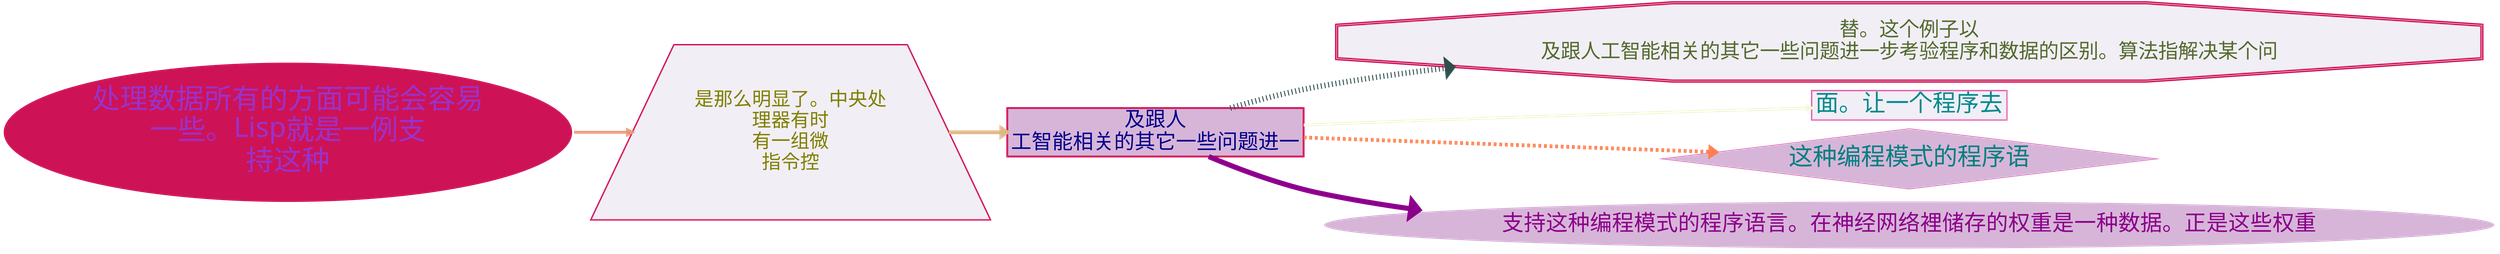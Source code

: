strict digraph "" {
	graph [bb="0,0,5334.1,512.49",
		bgcolor=transparent,
		colorscheme=purd4,
		labeljust=r,
		overlap=false,
		rankdir=LR,
		sep="+25,25"
	];
	node [fontname="Liu Jian Mao Cao",
		label="\N"
	];
	"处理数据所有的方面可能会容易
一些。Lisp就是一例支
持这种"	[color=3,
		colorscheme=purd4,
		fillcolor=4,
		fontcolor="#9932CC",
		fontsize=60,
		height=4.1573,
		label="处理数据所有的方面可能会容易
一些。Lisp就是一例支
持这种",
		penwidth=0,
		peripheries=2,
		pos="609.99,240.43",
		shape=ellipse,
		style=filled,
		width=16.944];
	"是那么明显了。中央处
理器有时
有一组微
指令控"	[color=4,
		colorscheme=purd4,
		fillcolor=1,
		fontcolor="#808000",
		fontsize=41,
		height=5.2222,
		label="是那么明显了。中央处
理器有时
有一组微
指令控",
		penwidth=3,
		pos="1685,240.43",
		shape=trapezium,
		style=filled,
		width=11.917];
	"处理数据所有的方面可能会容易
一些。Lisp就是一例支
持这种" -> "是那么明显了。中央处
理器有时
有一组微
指令控"	[arrowhead=normal,
		arrowsize=1,
		color=darksalmon,
		penwidth=6,
		pos="e,1345,240.43 1220,240.43 1259,240.43 1297.5,240.43 1334.6,240.43",
		style=solid];
	"及跟人
工智能相关的其它一些问题进一"	[color=4,
		colorscheme=purd4,
		fillcolor=2,
		fontcolor="#00008B",
		fontsize=44,
		height=1.4444,
		label="及跟人
工智能相关的其它一些问题进一",
		penwidth=4,
		pos="2468,240.43",
		shape=box,
		style=filled,
		width=8.8333];
	"是那么明显了。中央处
理器有时
有一组微
指令控" -> "及跟人
工智能相关的其它一些问题进一"	[arrowhead=normal,
		arrowsize=1.25,
		color=burlywood,
		penwidth=8,
		pos="e,2149.8,240.43 2024.8,240.43 2062.1,240.43 2100,240.43 2137.2,240.43",
		style=bold];
	"替。这个例子以
及跟人工智能相关的其它一些问题进一步考验程序和数据的区别。算法指解决某个问"	[color=4,
		colorscheme=purd4,
		fillcolor=1,
		fontcolor="#556B2F",
		fontsize=43,
		height=2.2797,
		label="替。这个例子以
及跟人工智能相关的其它一些问题进一步考验程序和数据的区别。算法指解决某个问",
		penwidth=3,
		peripheries=2,
		pos="4078,430.43",
		shape=polygon,
		sides=8,
		style=filled,
		width=34.085];
	"及跟人
工智能相关的其它一些问题进一" -> "替。这个例子以
及跟人工智能相关的其它一些问题进一步考验程序和数据的区别。算法指解决某个问"	[arrowhead=normal,
		arrowsize=1,
		color=darkslategray,
		penwidth=12,
		pos="e,3097.1,378.53 2628.6,292.55 2688.7,310.18 2757.9,328.23 2822,339.43 2907.7,354.39 2997.1,366.9 3087,377.36",
		style=dotted];
	面。让一个程序去	[color=3,
		colorscheme=purd4,
		fillcolor=1,
		fontcolor="#008B8B",
		fontsize=50,
		height=0.875,
		label=面。让一个程序去,
		penwidth=3,
		pos="4078,298.43",
		shape=box,
		style=filled,
		width=5.8194];
	"及跟人
工智能相关的其它一些问题进一" -> 面。让一个程序去	[arrowhead=normal,
		arrowsize=1,
		color=beige,
		penwidth=6,
		pos="e,3868.5,292.6 2786,255.93 2798.2,256.45 2810.2,256.95 2822,257.43 3185.2,272.1 3607.7,285.06 3858.2,292.3",
		style=solid];
	这种编程模式的程序语	[color=3,
		colorscheme=purd4,
		fillcolor=2,
		fontcolor="#008080",
		fontsize=52,
		height=1.8056,
		label=这种编程模式的程序语,
		penwidth=1,
		pos="4078,183.43",
		shape=diamond,
		style=filled,
		width=14.833];
	"及跟人
工智能相关的其它一些问题进一" -> 这种编程模式的程序语	[arrowhead=normal,
		arrowsize=1.25,
		color=coral,
		penwidth=8,
		pos="e,3664,198.07 2786.2,229.18 3033.6,220.41 3379.6,208.15 3651.1,198.52",
		style=dashed];
	支持这种编程模式的程序语言。在神经网络裡储存的权重是一种数据。正是这些权重	[color=4,
		colorscheme=purd4,
		fillcolor=2,
		fontcolor="#8B008B",
		fontsize=47,
		height=1.4007,
		label=支持这种编程模式的程序语言。在神经网络裡储存的权重是一种数据。正是这些权重,
		penwidth=0,
		peripheries=3,
		pos="4078,50.426",
		shape=ellipse,
		style=filled,
		width=34.89];
	"及跟人
工智能相关的其它一些问题进一" -> 支持这种编程模式的程序语言。在神经网络裡储存的权重是一种数据。正是这些权重	[arrowhead=normal,
		arrowsize=1.75,
		color=darkmagenta,
		penwidth=11,
		pos="e,3014.5,77.287 2582,188.3 2650,159.54 2739.2,126.31 2822,109.43 2878.9,97.823 2937.5,87.995 2996.9,79.699",
		style=solid];
}
